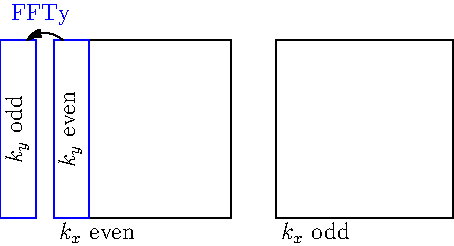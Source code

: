 size(8cm,0);


//pair center(path g) {return 0.5*(min(g)+max(g));}


void drawboxes(pair z=(0,0), pair p=(1,1))
{
  path g=box((0,0),p);
  draw(shift(z)*g);
}
path g;
pair b=(1,1), a=(0,0), z=(0,0);

g=box(a,b);
draw(shift(z)*g);
label("$k_x$ even",z,SE);

g=box(a,b);
z=(1.25,0);
draw(shift(z)*g);
label("$k_x$ odd",z,SE);

frame f1;
real w=0.2;
g=box(a,(w,1));
z=(0,0);
draw(shift(z)*g,blue);
//label("$k_y$ even",z+(0,0.5),E,red);
label(f1,"$k_y$ even",z+(0,0.5));
add(rotate(90)*f1,z+(0,0.5),E);

frame f2;
z=(-1.5*w,0);
draw(shift(z)*g,blue);
label(f2,"$k_y$ odd",z+(0,0.5));
add(rotate(90)*f2,z+(0,0.5),E);


//Arrows between boxes
draw((0.05,1){NW}..{SW}(-0.15,1),EndArrow);
label("FFTy",(-0.075,1.05),N,blue);


